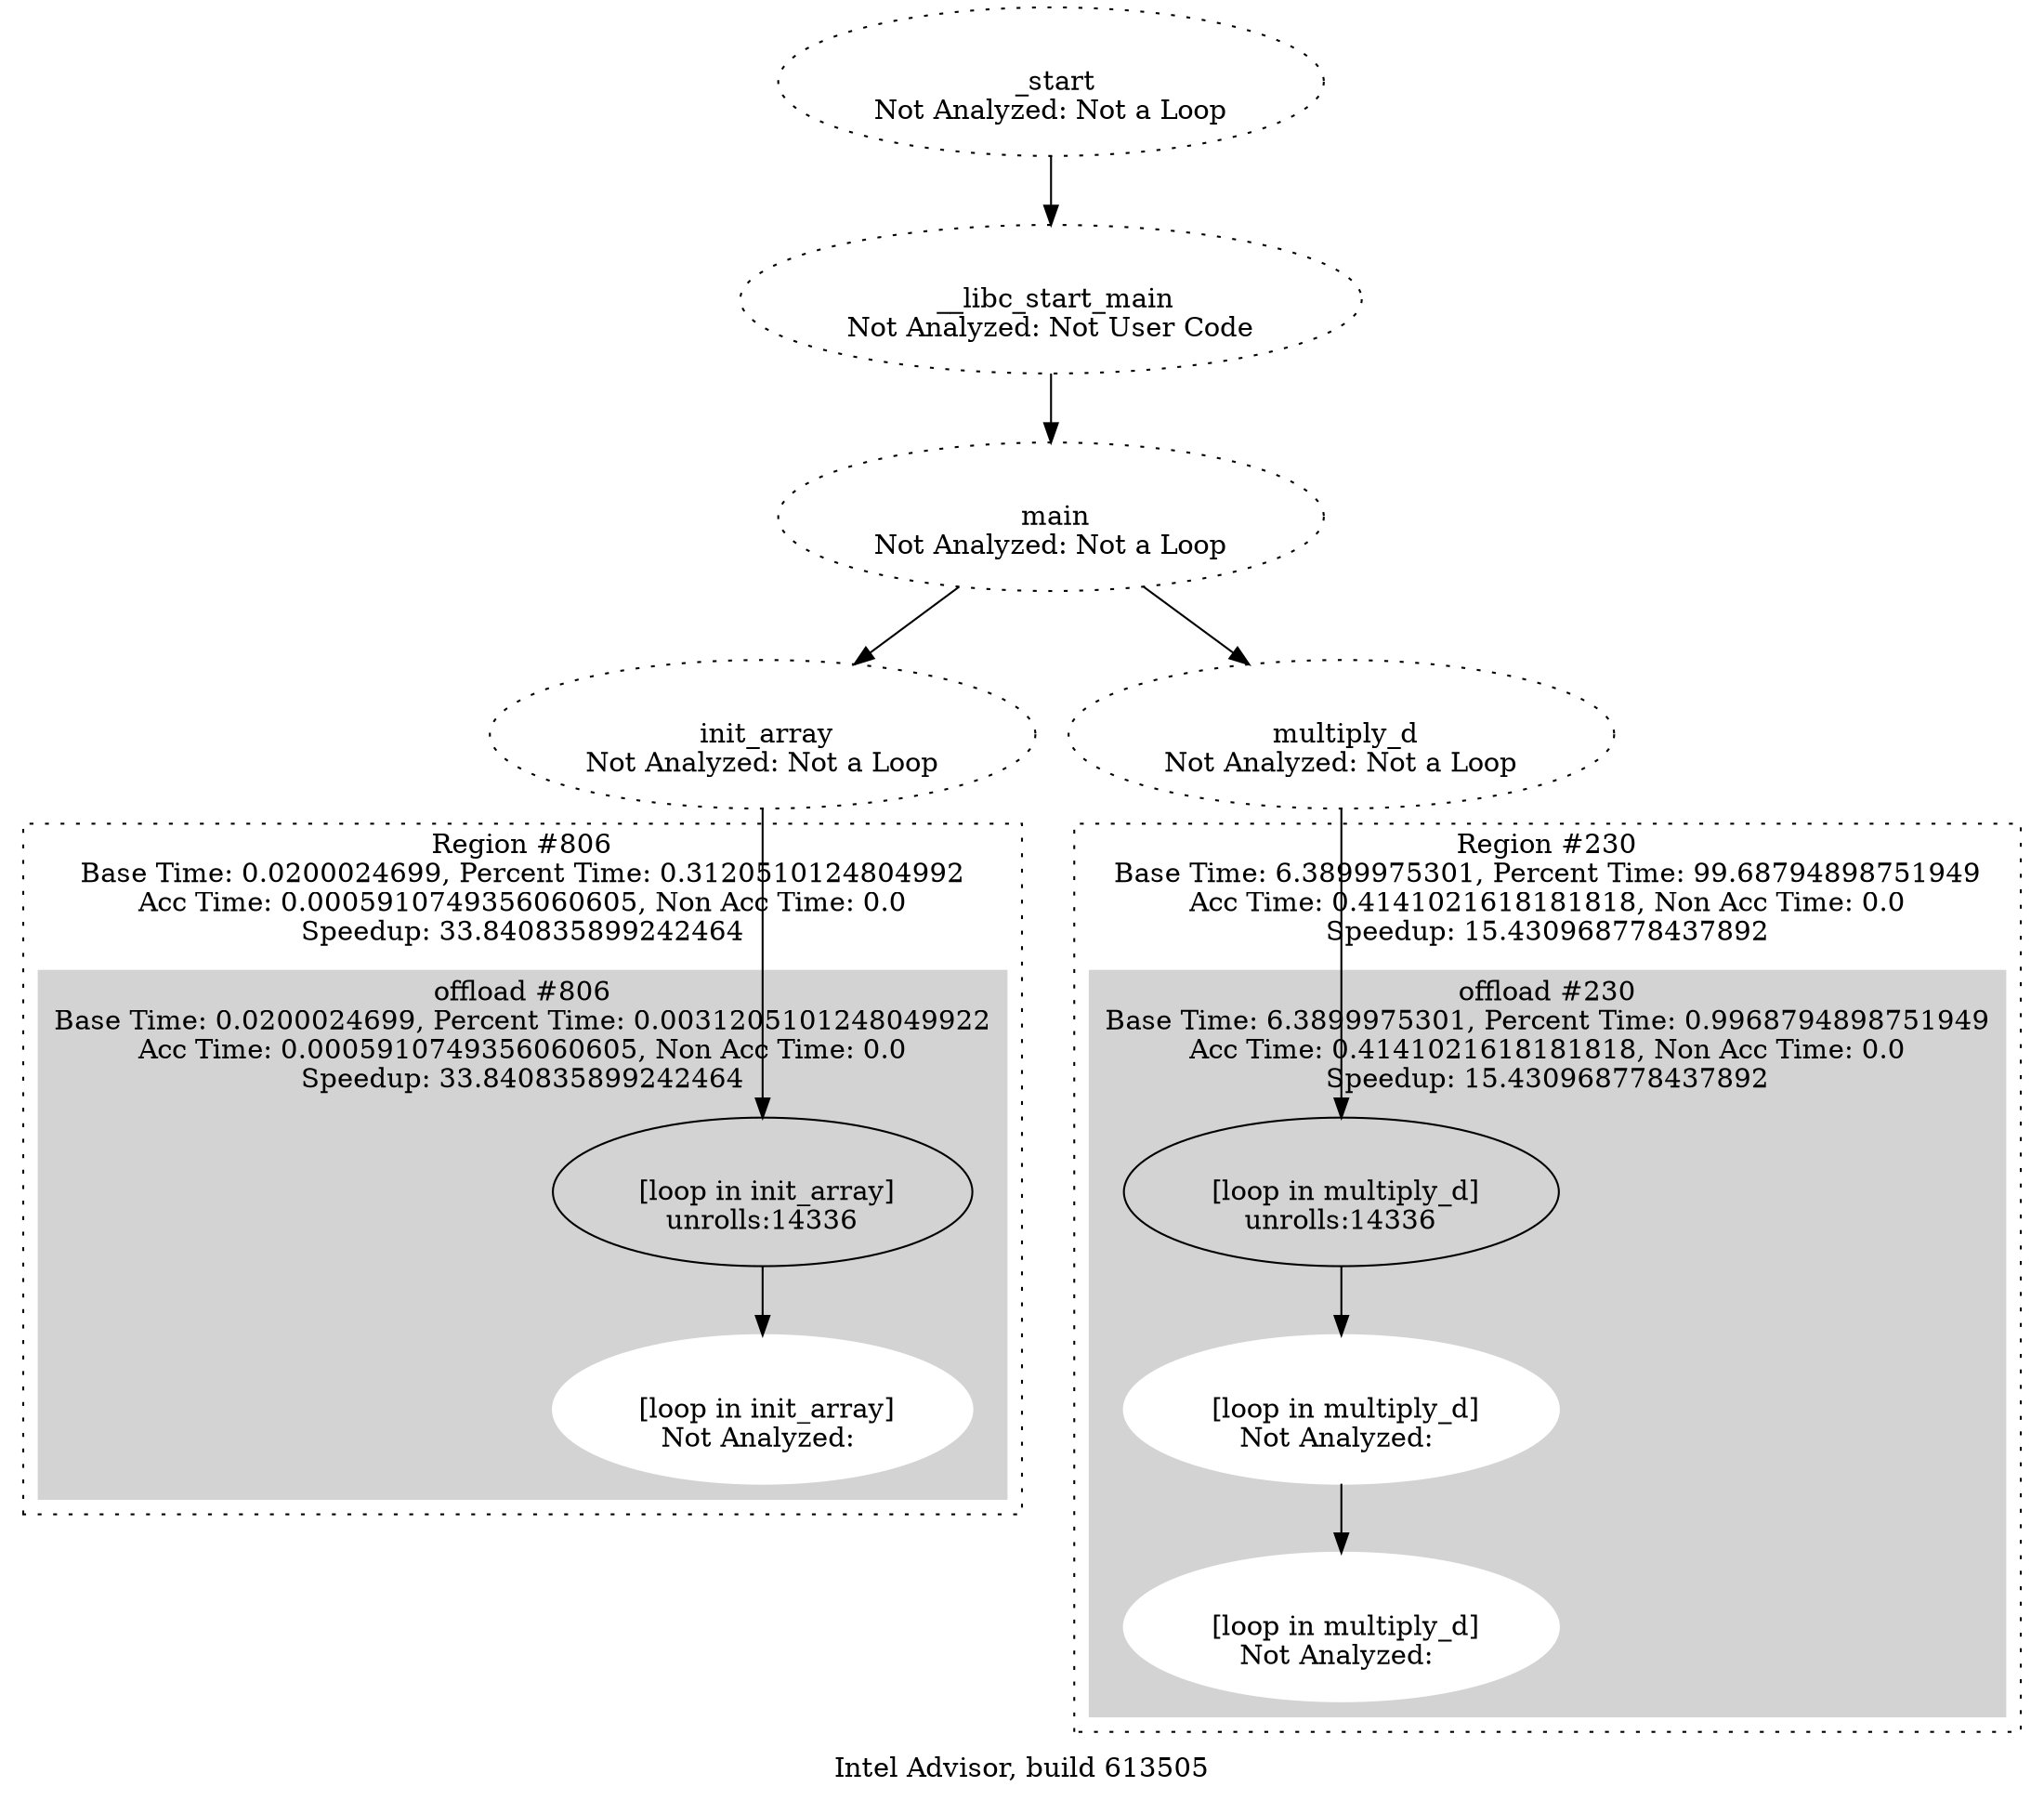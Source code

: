 digraph G {

		2 [label="\n _start\nNot Analyzed: Not a Loop", style=dotted]
	2 -> 21
		21 [label="\n __libc_start_main\nNot Analyzed: Not User Code", style=dotted]
	21 -> 8
		8 [label="\n main\nNot Analyzed: Not a Loop", style=dotted]
	8 -> 23
	8 -> 29
		29 [label="\n multiply_d\nNot Analyzed: Not a Loop", style=dotted]
	subgraph cluster_loopnest_30 {
		graph [style=dotted];
		30
		label = "Region #230\nBase Time: 6.3899975301, Percent Time: 99.68794898751949\nAcc Time: 0.4141021618181818, Non Acc Time: 0.0\nSpeedup: 15.430968778437892";
	subgraph cluster_0_0 {
		style=filled;
		color=lightgrey;
		node [style=filled, color=white];
		30
		30 [label="\n [loop in multiply_d]\nunrolls:14336"]
		30 -> 20
		20 [label="\n [loop in multiply_d]\nNot Analyzed: "]
		20 -> 17
		17 [label="\n [loop in multiply_d]\nNot Analyzed: "]
		label = "offload #230\nBase Time: 6.3899975301, Percent Time: 0.9968794898751949\nAcc Time: 0.4141021618181818, Non Acc Time: 0.0\nSpeedup: 15.430968778437892";
	}

	}
	29 -> 30
		23 [label="\n init_array\nNot Analyzed: Not a Loop", style=dotted]
	subgraph cluster_loopnest_27 {
		graph [style=dotted];
		27
		label = "Region #806\nBase Time: 0.0200024699, Percent Time: 0.3120510124804992\nAcc Time: 0.0005910749356060605, Non Acc Time: 0.0\nSpeedup: 33.840835899242464";
	subgraph cluster_1_0 {
		style=filled;
		color=lightgrey;
		node [style=filled, color=white];
		27
		27 [label="\n [loop in init_array]\nunrolls:14336"]
		27 -> 7
		7 [label="\n [loop in init_array]\nNot Analyzed: "]
		label = "offload #806\nBase Time: 0.0200024699, Percent Time: 0.0031205101248049922\nAcc Time: 0.0005910749356060605, Non Acc Time: 0.0\nSpeedup: 33.840835899242464";
	}

	}
	23 -> 27
	label="Intel Advisor, build 613505";

}
